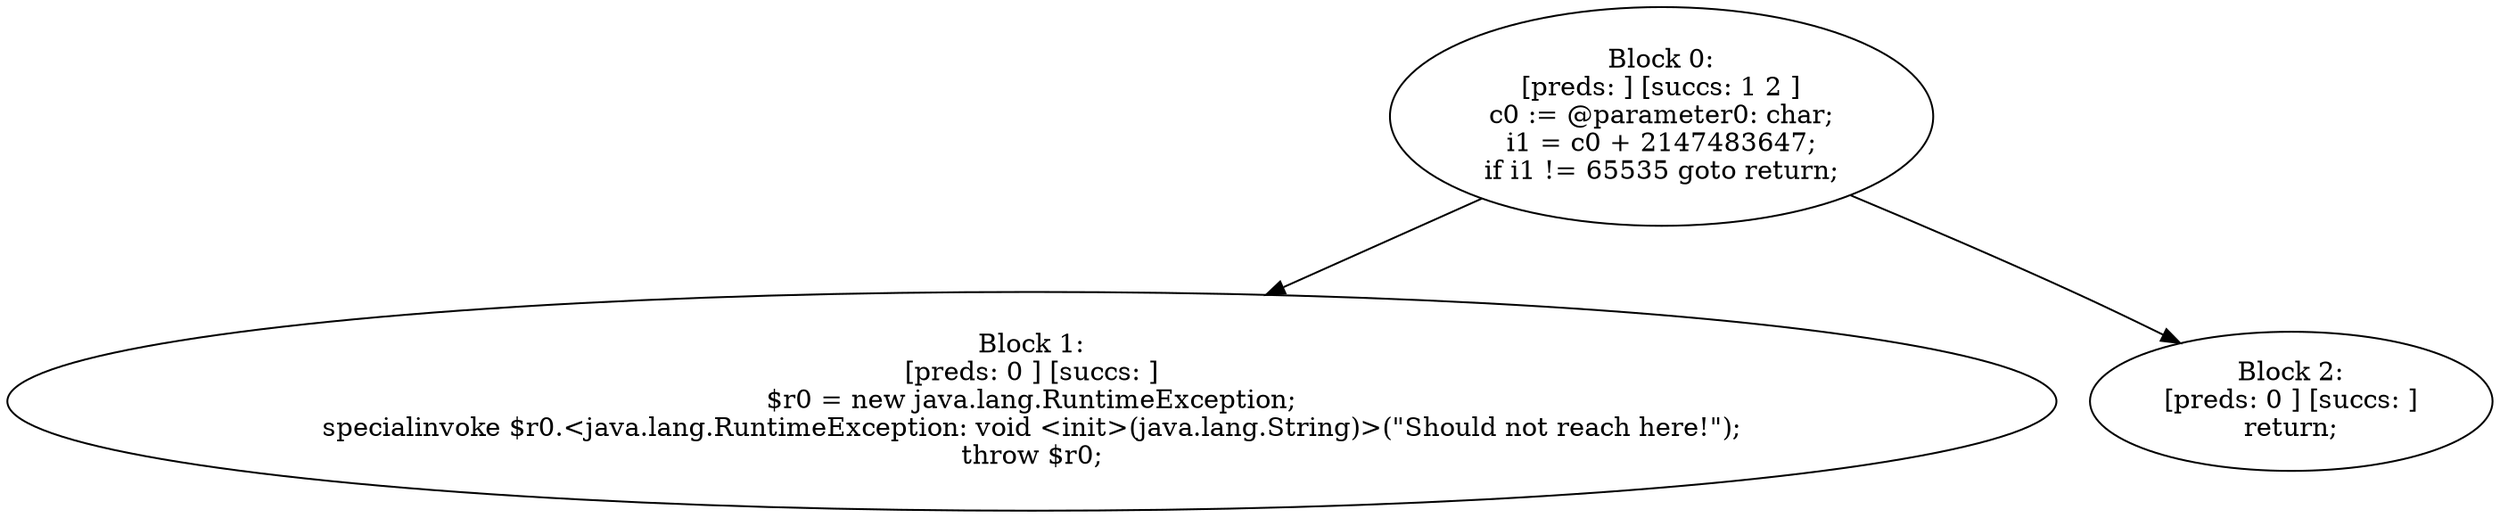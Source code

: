 digraph "unitGraph" {
    "Block 0:
[preds: ] [succs: 1 2 ]
c0 := @parameter0: char;
i1 = c0 + 2147483647;
if i1 != 65535 goto return;
"
    "Block 1:
[preds: 0 ] [succs: ]
$r0 = new java.lang.RuntimeException;
specialinvoke $r0.<java.lang.RuntimeException: void <init>(java.lang.String)>(\"Should not reach here!\");
throw $r0;
"
    "Block 2:
[preds: 0 ] [succs: ]
return;
"
    "Block 0:
[preds: ] [succs: 1 2 ]
c0 := @parameter0: char;
i1 = c0 + 2147483647;
if i1 != 65535 goto return;
"->"Block 1:
[preds: 0 ] [succs: ]
$r0 = new java.lang.RuntimeException;
specialinvoke $r0.<java.lang.RuntimeException: void <init>(java.lang.String)>(\"Should not reach here!\");
throw $r0;
";
    "Block 0:
[preds: ] [succs: 1 2 ]
c0 := @parameter0: char;
i1 = c0 + 2147483647;
if i1 != 65535 goto return;
"->"Block 2:
[preds: 0 ] [succs: ]
return;
";
}
